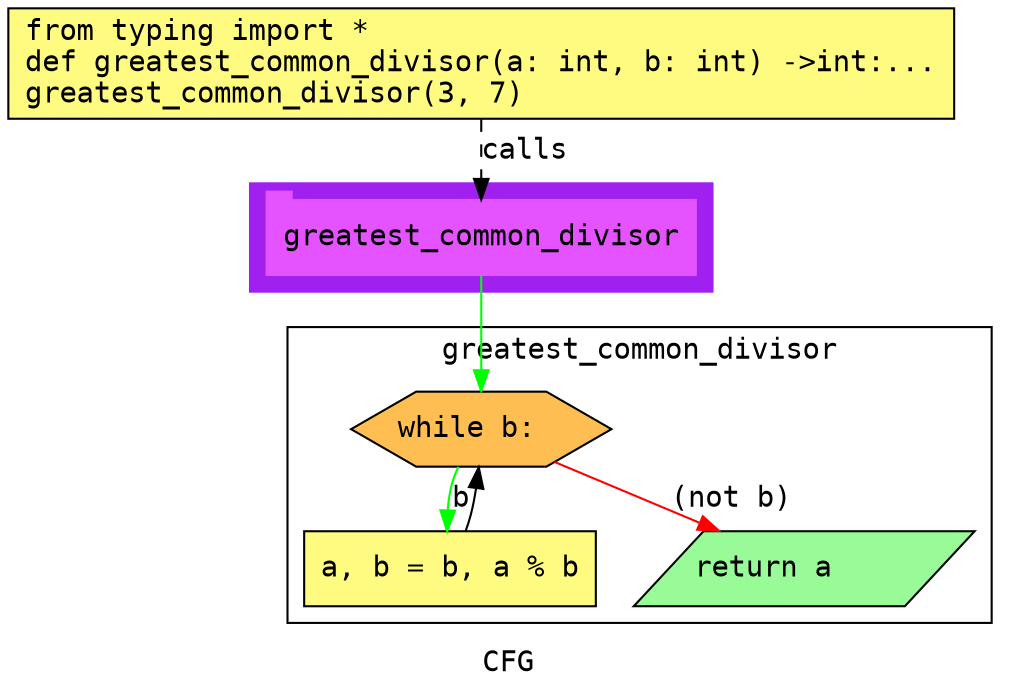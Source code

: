 digraph cluster350CFG {
	graph [bb="0,0,474,326",
		compound=True,
		fontname="DejaVu Sans Mono",
		label=CFG,
		lheight=0.21,
		lp="237,11.5",
		lwidth=0.35,
		pack=False,
		rankdir=TB,
		ranksep=0.02
	];
	node [fontname="DejaVu Sans Mono",
		label="\N"
	];
	edge [fontname="DejaVu Sans Mono"];
	subgraph cluster_1 {
		graph [bb="116,190,338,242",
			color=purple,
			compound=true,
			fontname="DejaVu Sans Mono",
			label="",
			rankdir=TB,
			ranksep=0.02,
			shape=tab,
			style=filled
		];
		node [fontname="DejaVu Sans Mono"];
		edge [fontname="DejaVu Sans Mono"];
		8	[color="#E552FF",
			height=0.5,
			label=greatest_common_divisor,
			linenum="[7]",
			pos="227,216",
			shape=tab,
			style=filled,
			width=2.8611];
	}
	subgraph cluster2greatest_common_divisor {
		graph [bb="134,31,466,173",
			compound=True,
			fontname="DejaVu Sans Mono",
			label=greatest_common_divisor,
			lheight=0.21,
			lp="300,161.5",
			lwidth=2.64,
			pack=False,
			rankdir=TB,
			ranksep=0.02
		];
		node [fontname="DejaVu Sans Mono"];
		edge [fontname="DejaVu Sans Mono"];
		3	[fillcolor="#FFBE52",
			height=0.5,
			label="while b:\l",
			linenum="[3]",
			pos="227,124",
			shape=hexagon,
			style="filled,solid",
			width=1.7303];
		4	[fillcolor="#FFFB81",
			height=0.5,
			label="a, b = b, a % b\l",
			linenum="[4]",
			pos="212,57",
			shape=rectangle,
			style="filled,solid",
			width=1.9444];
		3 -> 4	[color=green,
			label=b,
			lp="217.5,90.5",
			pos="e,210.63,75 216.07,105.98 214.82,103.39 213.74,100.69 213,98 211.89,93.97 211.25,89.625 210.92,85.336"];
		5	[fillcolor="#98fb98",
			height=0.5,
			label="return a\l",
			linenum="[5]",
			pos="379,57",
			shape=parallelogram,
			style="filled,solid",
			width=2.1971];
		3 -> 5	[color=red,
			label="(not b)",
			lp="345,90.5",
			pos="e,339.19,75.023 261.87,108.09 282.04,99.462 307.74,88.472 329.93,78.985"];
		4 -> 3	[color=black,
			pos="e,225.81,105.69 219.48,75.02 220.44,77.656 221.32,80.375 222,83 223.03,87.002 223.85,91.287 224.51,95.511"];
	}
	1	[fillcolor="#FFFB81",
		height=0.73611,
		label="from typing import *\ldef greatest_common_divisor(a: int, b: int) ->int:...\lgreatest_common_divisor(3, 7)\l",
		linenum="[1]",
		pos="227,299.5",
		shape=rectangle,
		style="filled,solid",
		width=6.3056];
	1 -> 8	[label=calls,
		lp="248,257.5",
		pos="e,227,234.13 227,272.71 227,263.66 227,253.47 227,244.3",
		style=dashed];
	8 -> 3	[color=green,
		pos="e,227,142.3 227,197.65 227,184.82 227,167.11 227,152.38"];
}
